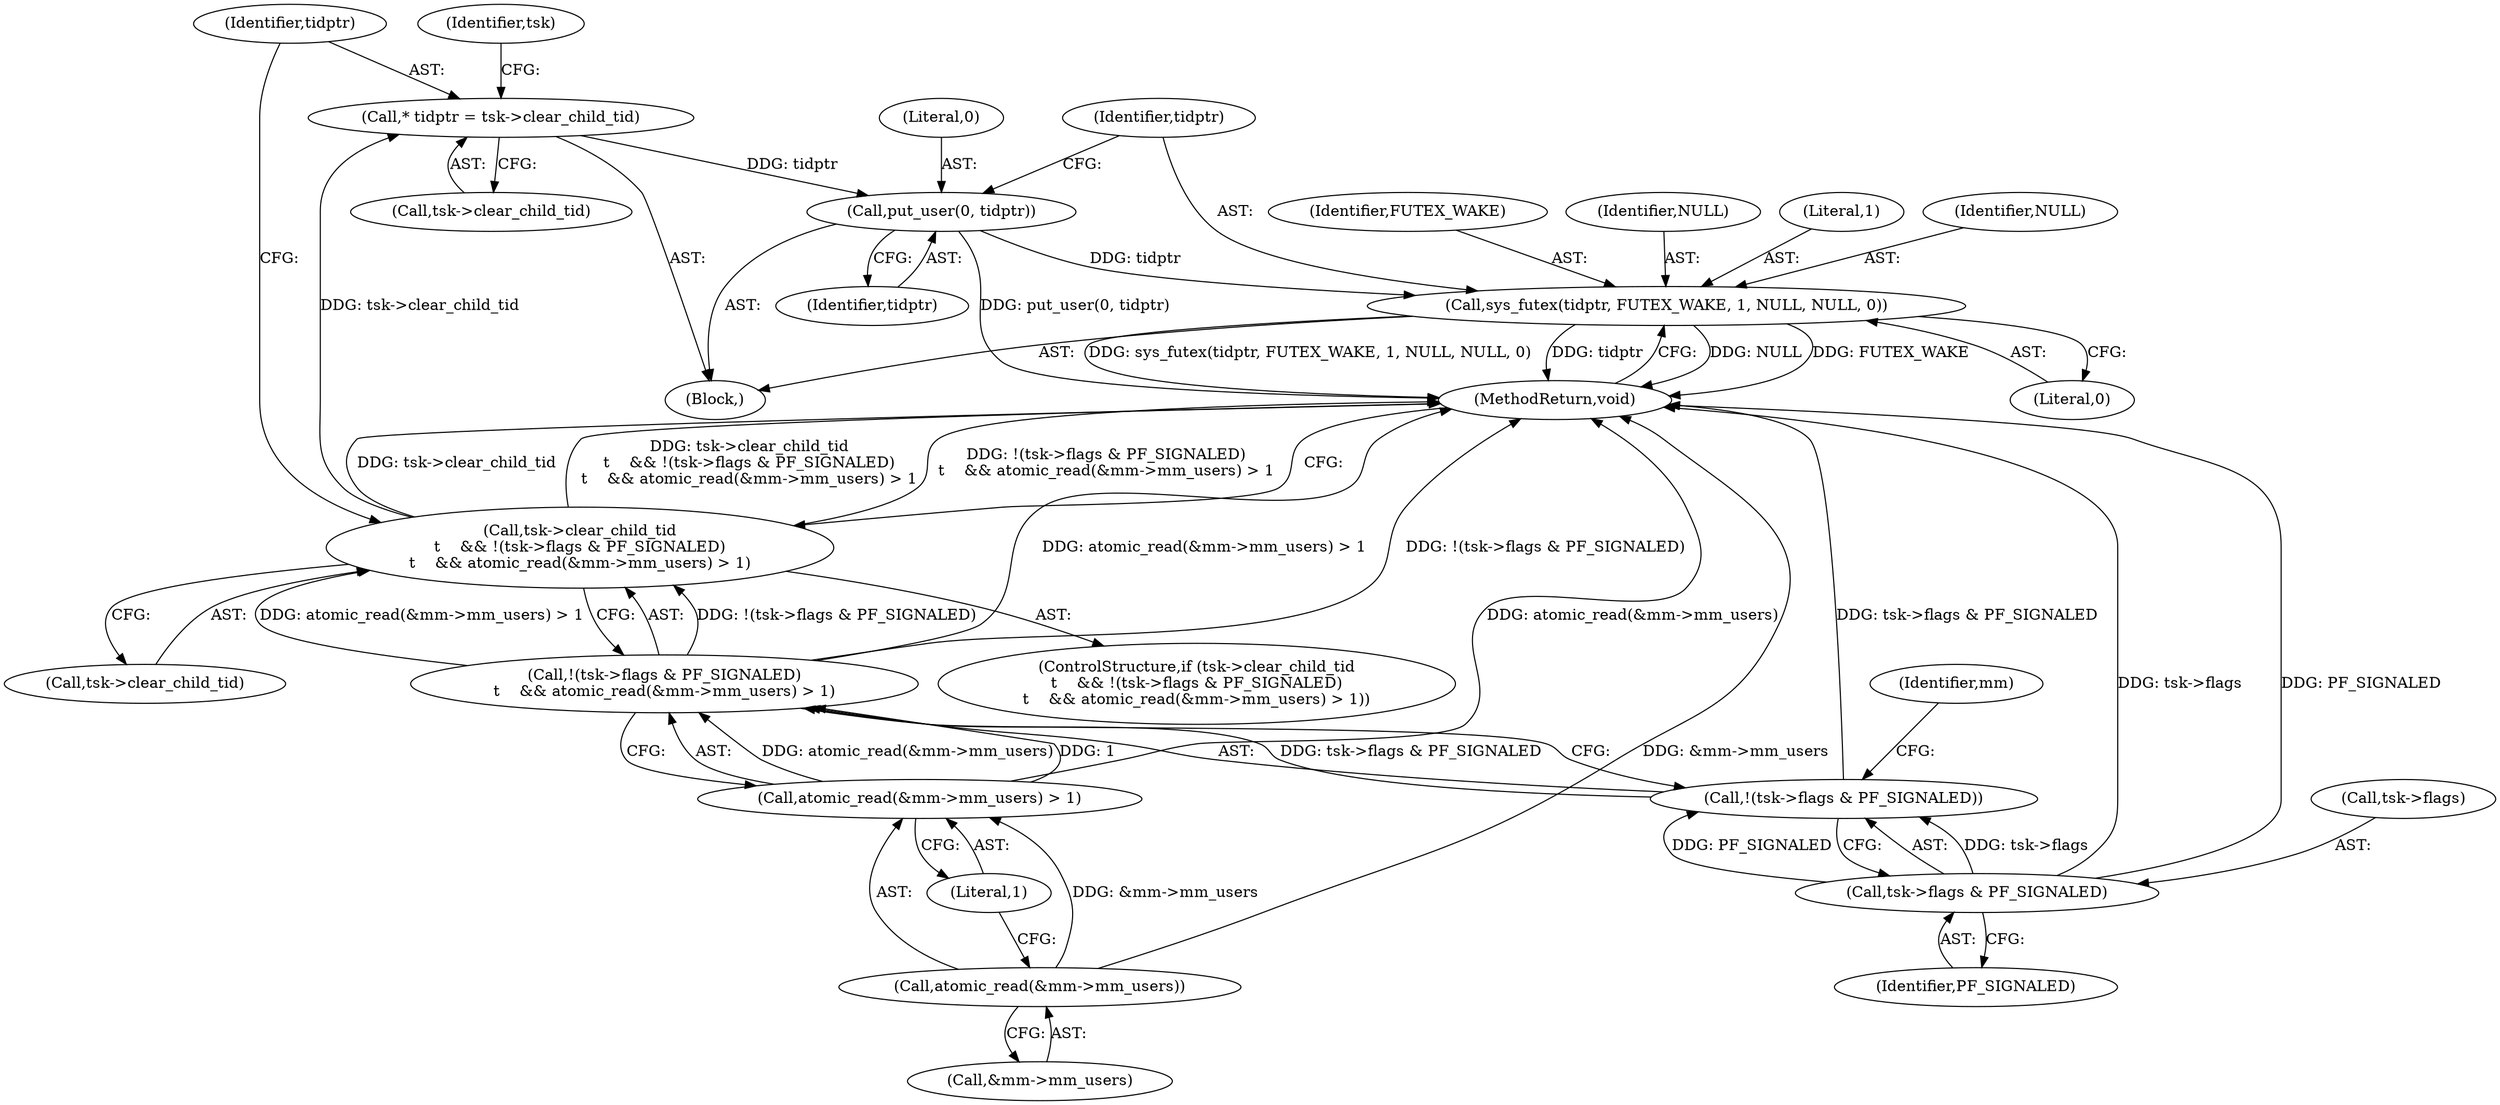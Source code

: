 digraph "0_linux_8141c7f3e7aee618312fa1c15109e1219de784a7_0@pointer" {
"1000163" [label="(Call,* tidptr = tsk->clear_child_tid)"];
"1000143" [label="(Call,tsk->clear_child_tid\n\t    && !(tsk->flags & PF_SIGNALED)\n\t    && atomic_read(&mm->mm_users) > 1)"];
"1000147" [label="(Call,!(tsk->flags & PF_SIGNALED)\n\t    && atomic_read(&mm->mm_users) > 1)"];
"1000148" [label="(Call,!(tsk->flags & PF_SIGNALED))"];
"1000149" [label="(Call,tsk->flags & PF_SIGNALED)"];
"1000154" [label="(Call,atomic_read(&mm->mm_users) > 1)"];
"1000155" [label="(Call,atomic_read(&mm->mm_users))"];
"1000173" [label="(Call,put_user(0, tidptr))"];
"1000176" [label="(Call,sys_futex(tidptr, FUTEX_WAKE, 1, NULL, NULL, 0))"];
"1000173" [label="(Call,put_user(0, tidptr))"];
"1000143" [label="(Call,tsk->clear_child_tid\n\t    && !(tsk->flags & PF_SIGNALED)\n\t    && atomic_read(&mm->mm_users) > 1)"];
"1000161" [label="(Block,)"];
"1000177" [label="(Identifier,tidptr)"];
"1000156" [label="(Call,&mm->mm_users)"];
"1000150" [label="(Call,tsk->flags)"];
"1000155" [label="(Call,atomic_read(&mm->mm_users))"];
"1000164" [label="(Identifier,tidptr)"];
"1000174" [label="(Literal,0)"];
"1000182" [label="(Literal,0)"];
"1000142" [label="(ControlStructure,if (tsk->clear_child_tid\n\t    && !(tsk->flags & PF_SIGNALED)\n\t    && atomic_read(&mm->mm_users) > 1))"];
"1000183" [label="(MethodReturn,void)"];
"1000178" [label="(Identifier,FUTEX_WAKE)"];
"1000144" [label="(Call,tsk->clear_child_tid)"];
"1000176" [label="(Call,sys_futex(tidptr, FUTEX_WAKE, 1, NULL, NULL, 0))"];
"1000170" [label="(Identifier,tsk)"];
"1000175" [label="(Identifier,tidptr)"];
"1000158" [label="(Identifier,mm)"];
"1000148" [label="(Call,!(tsk->flags & PF_SIGNALED))"];
"1000180" [label="(Identifier,NULL)"];
"1000163" [label="(Call,* tidptr = tsk->clear_child_tid)"];
"1000149" [label="(Call,tsk->flags & PF_SIGNALED)"];
"1000153" [label="(Identifier,PF_SIGNALED)"];
"1000154" [label="(Call,atomic_read(&mm->mm_users) > 1)"];
"1000147" [label="(Call,!(tsk->flags & PF_SIGNALED)\n\t    && atomic_read(&mm->mm_users) > 1)"];
"1000160" [label="(Literal,1)"];
"1000179" [label="(Literal,1)"];
"1000181" [label="(Identifier,NULL)"];
"1000165" [label="(Call,tsk->clear_child_tid)"];
"1000163" -> "1000161"  [label="AST: "];
"1000163" -> "1000165"  [label="CFG: "];
"1000164" -> "1000163"  [label="AST: "];
"1000165" -> "1000163"  [label="AST: "];
"1000170" -> "1000163"  [label="CFG: "];
"1000143" -> "1000163"  [label="DDG: tsk->clear_child_tid"];
"1000163" -> "1000173"  [label="DDG: tidptr"];
"1000143" -> "1000142"  [label="AST: "];
"1000143" -> "1000144"  [label="CFG: "];
"1000143" -> "1000147"  [label="CFG: "];
"1000144" -> "1000143"  [label="AST: "];
"1000147" -> "1000143"  [label="AST: "];
"1000164" -> "1000143"  [label="CFG: "];
"1000183" -> "1000143"  [label="CFG: "];
"1000143" -> "1000183"  [label="DDG: tsk->clear_child_tid"];
"1000143" -> "1000183"  [label="DDG: tsk->clear_child_tid\n\t    && !(tsk->flags & PF_SIGNALED)\n\t    && atomic_read(&mm->mm_users) > 1"];
"1000143" -> "1000183"  [label="DDG: !(tsk->flags & PF_SIGNALED)\n\t    && atomic_read(&mm->mm_users) > 1"];
"1000147" -> "1000143"  [label="DDG: !(tsk->flags & PF_SIGNALED)"];
"1000147" -> "1000143"  [label="DDG: atomic_read(&mm->mm_users) > 1"];
"1000147" -> "1000148"  [label="CFG: "];
"1000147" -> "1000154"  [label="CFG: "];
"1000148" -> "1000147"  [label="AST: "];
"1000154" -> "1000147"  [label="AST: "];
"1000147" -> "1000183"  [label="DDG: atomic_read(&mm->mm_users) > 1"];
"1000147" -> "1000183"  [label="DDG: !(tsk->flags & PF_SIGNALED)"];
"1000148" -> "1000147"  [label="DDG: tsk->flags & PF_SIGNALED"];
"1000154" -> "1000147"  [label="DDG: atomic_read(&mm->mm_users)"];
"1000154" -> "1000147"  [label="DDG: 1"];
"1000148" -> "1000149"  [label="CFG: "];
"1000149" -> "1000148"  [label="AST: "];
"1000158" -> "1000148"  [label="CFG: "];
"1000148" -> "1000183"  [label="DDG: tsk->flags & PF_SIGNALED"];
"1000149" -> "1000148"  [label="DDG: tsk->flags"];
"1000149" -> "1000148"  [label="DDG: PF_SIGNALED"];
"1000149" -> "1000153"  [label="CFG: "];
"1000150" -> "1000149"  [label="AST: "];
"1000153" -> "1000149"  [label="AST: "];
"1000149" -> "1000183"  [label="DDG: PF_SIGNALED"];
"1000149" -> "1000183"  [label="DDG: tsk->flags"];
"1000154" -> "1000160"  [label="CFG: "];
"1000155" -> "1000154"  [label="AST: "];
"1000160" -> "1000154"  [label="AST: "];
"1000154" -> "1000183"  [label="DDG: atomic_read(&mm->mm_users)"];
"1000155" -> "1000154"  [label="DDG: &mm->mm_users"];
"1000155" -> "1000156"  [label="CFG: "];
"1000156" -> "1000155"  [label="AST: "];
"1000160" -> "1000155"  [label="CFG: "];
"1000155" -> "1000183"  [label="DDG: &mm->mm_users"];
"1000173" -> "1000161"  [label="AST: "];
"1000173" -> "1000175"  [label="CFG: "];
"1000174" -> "1000173"  [label="AST: "];
"1000175" -> "1000173"  [label="AST: "];
"1000177" -> "1000173"  [label="CFG: "];
"1000173" -> "1000183"  [label="DDG: put_user(0, tidptr)"];
"1000173" -> "1000176"  [label="DDG: tidptr"];
"1000176" -> "1000161"  [label="AST: "];
"1000176" -> "1000182"  [label="CFG: "];
"1000177" -> "1000176"  [label="AST: "];
"1000178" -> "1000176"  [label="AST: "];
"1000179" -> "1000176"  [label="AST: "];
"1000180" -> "1000176"  [label="AST: "];
"1000181" -> "1000176"  [label="AST: "];
"1000182" -> "1000176"  [label="AST: "];
"1000183" -> "1000176"  [label="CFG: "];
"1000176" -> "1000183"  [label="DDG: NULL"];
"1000176" -> "1000183"  [label="DDG: FUTEX_WAKE"];
"1000176" -> "1000183"  [label="DDG: sys_futex(tidptr, FUTEX_WAKE, 1, NULL, NULL, 0)"];
"1000176" -> "1000183"  [label="DDG: tidptr"];
}
